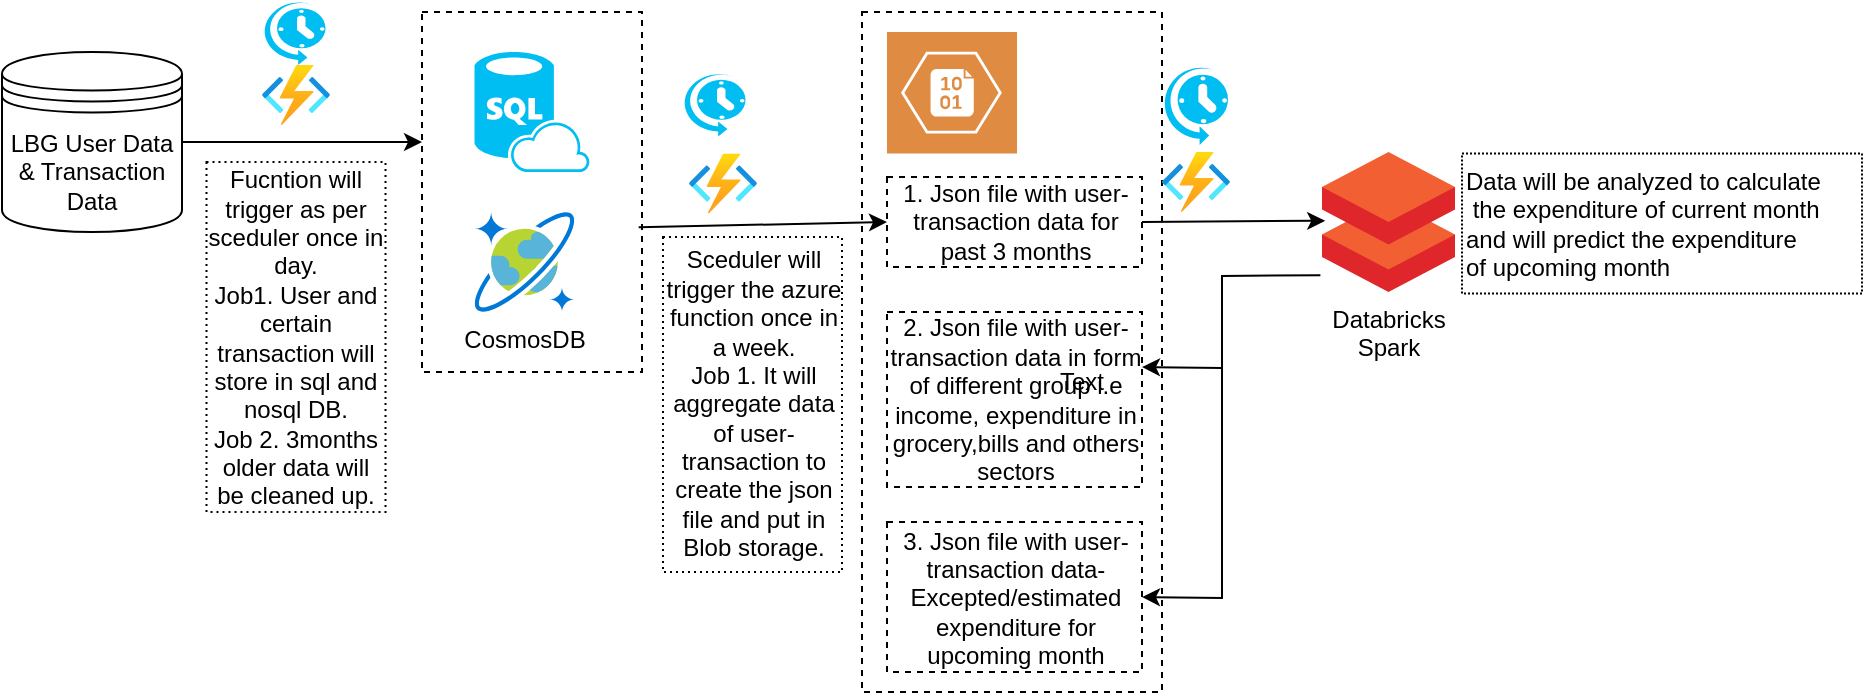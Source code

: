 <mxfile version="22.1.4" type="github">
  <diagram id="7gcUSTIZ7YSJ5vT40chW" name="Page-1">
    <mxGraphModel dx="1050" dy="534" grid="1" gridSize="10" guides="1" tooltips="1" connect="1" arrows="1" fold="1" page="1" pageScale="1" pageWidth="1169" pageHeight="827" math="0" shadow="0">
      <root>
        <mxCell id="0" />
        <mxCell id="1" parent="0" />
        <mxCell id="uiBFUZQpBNI7Ik9vQUs--27" value="" style="rounded=0;whiteSpace=wrap;html=1;dashed=1;" vertex="1" parent="1">
          <mxGeometry x="500" y="20" width="150" height="340" as="geometry" />
        </mxCell>
        <mxCell id="uiBFUZQpBNI7Ik9vQUs--21" value="" style="rounded=0;whiteSpace=wrap;html=1;dashed=1;" vertex="1" parent="1">
          <mxGeometry x="280" y="20" width="110" height="180" as="geometry" />
        </mxCell>
        <mxCell id="SZY12_XKgGBlkoAp8IEY-2" value="Databricks&lt;br&gt;Spark" style="aspect=fixed;html=1;perimeter=none;align=center;shadow=0;dashed=0;image;fontSize=12;image=img/lib/mscae/Databricks.svg;" parent="1" vertex="1">
          <mxGeometry x="730" y="90" width="66.5" height="70" as="geometry" />
        </mxCell>
        <mxCell id="SZY12_XKgGBlkoAp8IEY-6" value="CosmosDB" style="aspect=fixed;html=1;perimeter=none;align=center;shadow=0;dashed=0;image;fontSize=12;image=img/lib/mscae/CosmosDB.svg;" parent="1" vertex="1">
          <mxGeometry x="306.25" y="120" width="50" height="50" as="geometry" />
        </mxCell>
        <mxCell id="uiBFUZQpBNI7Ik9vQUs--1" value="LBG User Data &amp;amp; Transaction Data" style="shape=datastore;whiteSpace=wrap;html=1;" vertex="1" parent="1">
          <mxGeometry x="70" y="40" width="90" height="90" as="geometry" />
        </mxCell>
        <mxCell id="uiBFUZQpBNI7Ik9vQUs--2" value="" style="endArrow=classic;html=1;rounded=0;" edge="1" parent="1" source="uiBFUZQpBNI7Ik9vQUs--1">
          <mxGeometry width="50" height="50" relative="1" as="geometry">
            <mxPoint x="510" y="300" as="sourcePoint" />
            <mxPoint x="280" y="85" as="targetPoint" />
          </mxGeometry>
        </mxCell>
        <mxCell id="uiBFUZQpBNI7Ik9vQUs--4" value="" style="verticalLabelPosition=bottom;html=1;verticalAlign=top;align=center;strokeColor=none;fillColor=#00BEF2;shape=mxgraph.azure.sql_database_sql_azure;" vertex="1" parent="1">
          <mxGeometry x="306.25" y="40" width="57.5" height="60" as="geometry" />
        </mxCell>
        <mxCell id="uiBFUZQpBNI7Ik9vQUs--5" value="" style="endArrow=classic;html=1;rounded=0;exitX=0.985;exitY=0.598;exitDx=0;exitDy=0;exitPerimeter=0;entryX=0;entryY=0.5;entryDx=0;entryDy=0;" edge="1" parent="1" source="uiBFUZQpBNI7Ik9vQUs--21" target="uiBFUZQpBNI7Ik9vQUs--28">
          <mxGeometry width="50" height="50" relative="1" as="geometry">
            <mxPoint x="390.335" y="137" as="sourcePoint" />
            <mxPoint x="450" y="150" as="targetPoint" />
          </mxGeometry>
        </mxCell>
        <mxCell id="uiBFUZQpBNI7Ik9vQUs--22" value="" style="sketch=0;pointerEvents=1;shadow=0;dashed=0;html=1;strokeColor=none;fillColor=#DF8C42;labelPosition=center;verticalLabelPosition=bottom;verticalAlign=top;align=center;outlineConnect=0;shape=mxgraph.veeam2.azure_blob;" vertex="1" parent="1">
          <mxGeometry x="512.5" y="30" width="65" height="60.75" as="geometry" />
        </mxCell>
        <mxCell id="uiBFUZQpBNI7Ik9vQUs--23" value="" style="image;aspect=fixed;html=1;points=[];align=center;fontSize=12;image=img/lib/azure2/iot/Function_Apps.svg;" vertex="1" parent="1">
          <mxGeometry x="200" y="46.5" width="34" height="30" as="geometry" />
        </mxCell>
        <mxCell id="uiBFUZQpBNI7Ik9vQUs--24" value="" style="image;aspect=fixed;html=1;points=[];align=center;fontSize=12;image=img/lib/azure2/iot/Function_Apps.svg;" vertex="1" parent="1">
          <mxGeometry x="413.5" y="90.75" width="34" height="30" as="geometry" />
        </mxCell>
        <mxCell id="uiBFUZQpBNI7Ik9vQUs--25" value="" style="endArrow=classic;html=1;rounded=0;exitX=1;exitY=0.5;exitDx=0;exitDy=0;entryX=0.024;entryY=0.491;entryDx=0;entryDy=0;entryPerimeter=0;" edge="1" parent="1" source="uiBFUZQpBNI7Ik9vQUs--28" target="SZY12_XKgGBlkoAp8IEY-2">
          <mxGeometry width="50" height="50" relative="1" as="geometry">
            <mxPoint x="590" y="88" as="sourcePoint" />
            <mxPoint x="710" y="140" as="targetPoint" />
            <Array as="points" />
          </mxGeometry>
        </mxCell>
        <mxCell id="uiBFUZQpBNI7Ik9vQUs--26" value="" style="image;aspect=fixed;html=1;points=[];align=center;fontSize=12;image=img/lib/azure2/iot/Function_Apps.svg;" vertex="1" parent="1">
          <mxGeometry x="650" y="90" width="34" height="30" as="geometry" />
        </mxCell>
        <mxCell id="uiBFUZQpBNI7Ik9vQUs--28" value="1. Json file with user-transaction data for past 3 months" style="rounded=0;whiteSpace=wrap;html=1;dashed=1;" vertex="1" parent="1">
          <mxGeometry x="512.5" y="102.5" width="127.5" height="45" as="geometry" />
        </mxCell>
        <mxCell id="uiBFUZQpBNI7Ik9vQUs--30" value="2. Json file with user-transaction data in form of different group i.e income, expenditure in grocery,bills and others sectors" style="rounded=0;whiteSpace=wrap;html=1;dashed=1;" vertex="1" parent="1">
          <mxGeometry x="512.5" y="170" width="127.5" height="87.5" as="geometry" />
        </mxCell>
        <mxCell id="uiBFUZQpBNI7Ik9vQUs--31" value="3. Json file with user-transaction data- Excepted/estimated expenditure for upcoming month" style="rounded=0;whiteSpace=wrap;html=1;dashed=1;" vertex="1" parent="1">
          <mxGeometry x="512.5" y="275" width="127.5" height="75" as="geometry" />
        </mxCell>
        <mxCell id="uiBFUZQpBNI7Ik9vQUs--32" value="Data will be analyzed to calculate&lt;br&gt;&amp;nbsp;the expenditure of current month &lt;br&gt;and will predict the expenditure &lt;br&gt;of upcoming month" style="text;html=1;align=left;verticalAlign=middle;resizable=0;points=[];autosize=1;strokeColor=default;fillColor=none;dashed=1;dashPattern=1 1;" vertex="1" parent="1">
          <mxGeometry x="800" y="90.75" width="200" height="70" as="geometry" />
        </mxCell>
        <mxCell id="uiBFUZQpBNI7Ik9vQUs--33" value="" style="verticalLabelPosition=bottom;html=1;verticalAlign=top;align=center;strokeColor=none;fillColor=#00BEF2;shape=mxgraph.azure.scheduler;pointerEvents=1;" vertex="1" parent="1">
          <mxGeometry x="650" y="46.5" width="33" height="40" as="geometry" />
        </mxCell>
        <mxCell id="uiBFUZQpBNI7Ik9vQUs--34" value="" style="verticalLabelPosition=bottom;html=1;verticalAlign=top;align=center;strokeColor=none;fillColor=#00BEF2;shape=mxgraph.azure.scheduler;pointerEvents=1;" vertex="1" parent="1">
          <mxGeometry x="410" y="50" width="31.75" height="32.31" as="geometry" />
        </mxCell>
        <mxCell id="uiBFUZQpBNI7Ik9vQUs--35" value="" style="endArrow=classic;html=1;rounded=0;exitX=-0.012;exitY=0.88;exitDx=0;exitDy=0;exitPerimeter=0;entryX=1;entryY=0.25;entryDx=0;entryDy=0;" edge="1" parent="1" source="SZY12_XKgGBlkoAp8IEY-2" target="uiBFUZQpBNI7Ik9vQUs--37">
          <mxGeometry width="50" height="50" relative="1" as="geometry">
            <mxPoint x="760" y="200" as="sourcePoint" />
            <mxPoint x="610" y="190" as="targetPoint" />
            <Array as="points">
              <mxPoint x="680" y="152" />
              <mxPoint x="680" y="198" />
            </Array>
          </mxGeometry>
        </mxCell>
        <mxCell id="uiBFUZQpBNI7Ik9vQUs--36" value="" style="endArrow=classic;html=1;rounded=0;entryX=1;entryY=0.5;entryDx=0;entryDy=0;" edge="1" parent="1" target="uiBFUZQpBNI7Ik9vQUs--31">
          <mxGeometry width="50" height="50" relative="1" as="geometry">
            <mxPoint x="680" y="190" as="sourcePoint" />
            <mxPoint x="630" y="180" as="targetPoint" />
            <Array as="points">
              <mxPoint x="680" y="313" />
            </Array>
          </mxGeometry>
        </mxCell>
        <mxCell id="uiBFUZQpBNI7Ik9vQUs--37" value="Text" style="text;html=1;strokeColor=none;fillColor=none;align=center;verticalAlign=middle;whiteSpace=wrap;rounded=0;" vertex="1" parent="1">
          <mxGeometry x="580" y="190" width="60" height="30" as="geometry" />
        </mxCell>
        <mxCell id="uiBFUZQpBNI7Ik9vQUs--38" value="Sceduler will trigger the azure function once in a week.&lt;br&gt;Job 1. It will aggregate data of user-transaction to create the json file and put in Blob storage." style="text;html=1;strokeColor=default;fillColor=none;align=center;verticalAlign=middle;whiteSpace=wrap;rounded=0;dashed=1;dashPattern=1 2;" vertex="1" parent="1">
          <mxGeometry x="400.5" y="132.5" width="89.5" height="167.5" as="geometry" />
        </mxCell>
        <mxCell id="uiBFUZQpBNI7Ik9vQUs--40" value="Fucntion will trigger as per sceduler once in day.&lt;br&gt;Job1. User and certain transaction will store in sql and nosql DB.&lt;br&gt;Job 2. 3months older data will be cleaned up." style="text;html=1;strokeColor=default;fillColor=none;align=center;verticalAlign=middle;whiteSpace=wrap;rounded=0;dashed=1;dashPattern=1 2;" vertex="1" parent="1">
          <mxGeometry x="172.25" y="95" width="89.5" height="175" as="geometry" />
        </mxCell>
        <mxCell id="uiBFUZQpBNI7Ik9vQUs--41" value="" style="verticalLabelPosition=bottom;html=1;verticalAlign=top;align=center;strokeColor=none;fillColor=#00BEF2;shape=mxgraph.azure.scheduler;pointerEvents=1;" vertex="1" parent="1">
          <mxGeometry x="200" y="14.19" width="31.75" height="32.31" as="geometry" />
        </mxCell>
      </root>
    </mxGraphModel>
  </diagram>
</mxfile>
